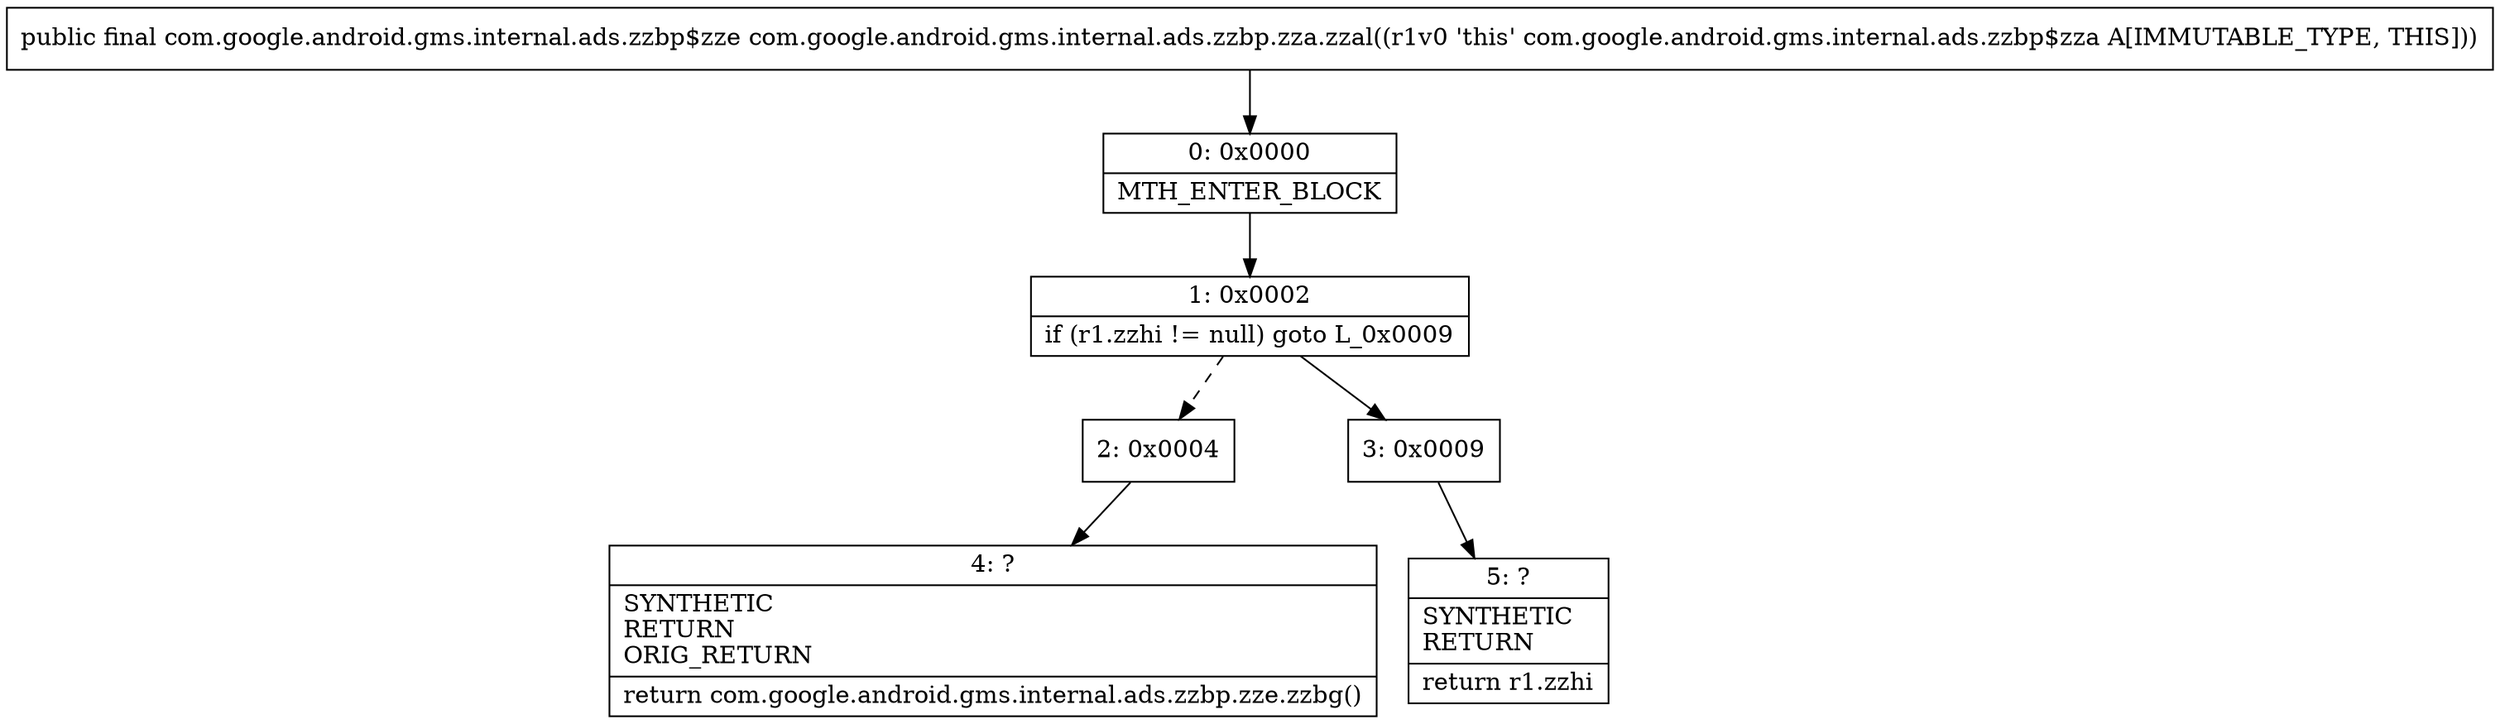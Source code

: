 digraph "CFG forcom.google.android.gms.internal.ads.zzbp.zza.zzal()Lcom\/google\/android\/gms\/internal\/ads\/zzbp$zze;" {
Node_0 [shape=record,label="{0\:\ 0x0000|MTH_ENTER_BLOCK\l}"];
Node_1 [shape=record,label="{1\:\ 0x0002|if (r1.zzhi != null) goto L_0x0009\l}"];
Node_2 [shape=record,label="{2\:\ 0x0004}"];
Node_3 [shape=record,label="{3\:\ 0x0009}"];
Node_4 [shape=record,label="{4\:\ ?|SYNTHETIC\lRETURN\lORIG_RETURN\l|return com.google.android.gms.internal.ads.zzbp.zze.zzbg()\l}"];
Node_5 [shape=record,label="{5\:\ ?|SYNTHETIC\lRETURN\l|return r1.zzhi\l}"];
MethodNode[shape=record,label="{public final com.google.android.gms.internal.ads.zzbp$zze com.google.android.gms.internal.ads.zzbp.zza.zzal((r1v0 'this' com.google.android.gms.internal.ads.zzbp$zza A[IMMUTABLE_TYPE, THIS])) }"];
MethodNode -> Node_0;
Node_0 -> Node_1;
Node_1 -> Node_2[style=dashed];
Node_1 -> Node_3;
Node_2 -> Node_4;
Node_3 -> Node_5;
}


